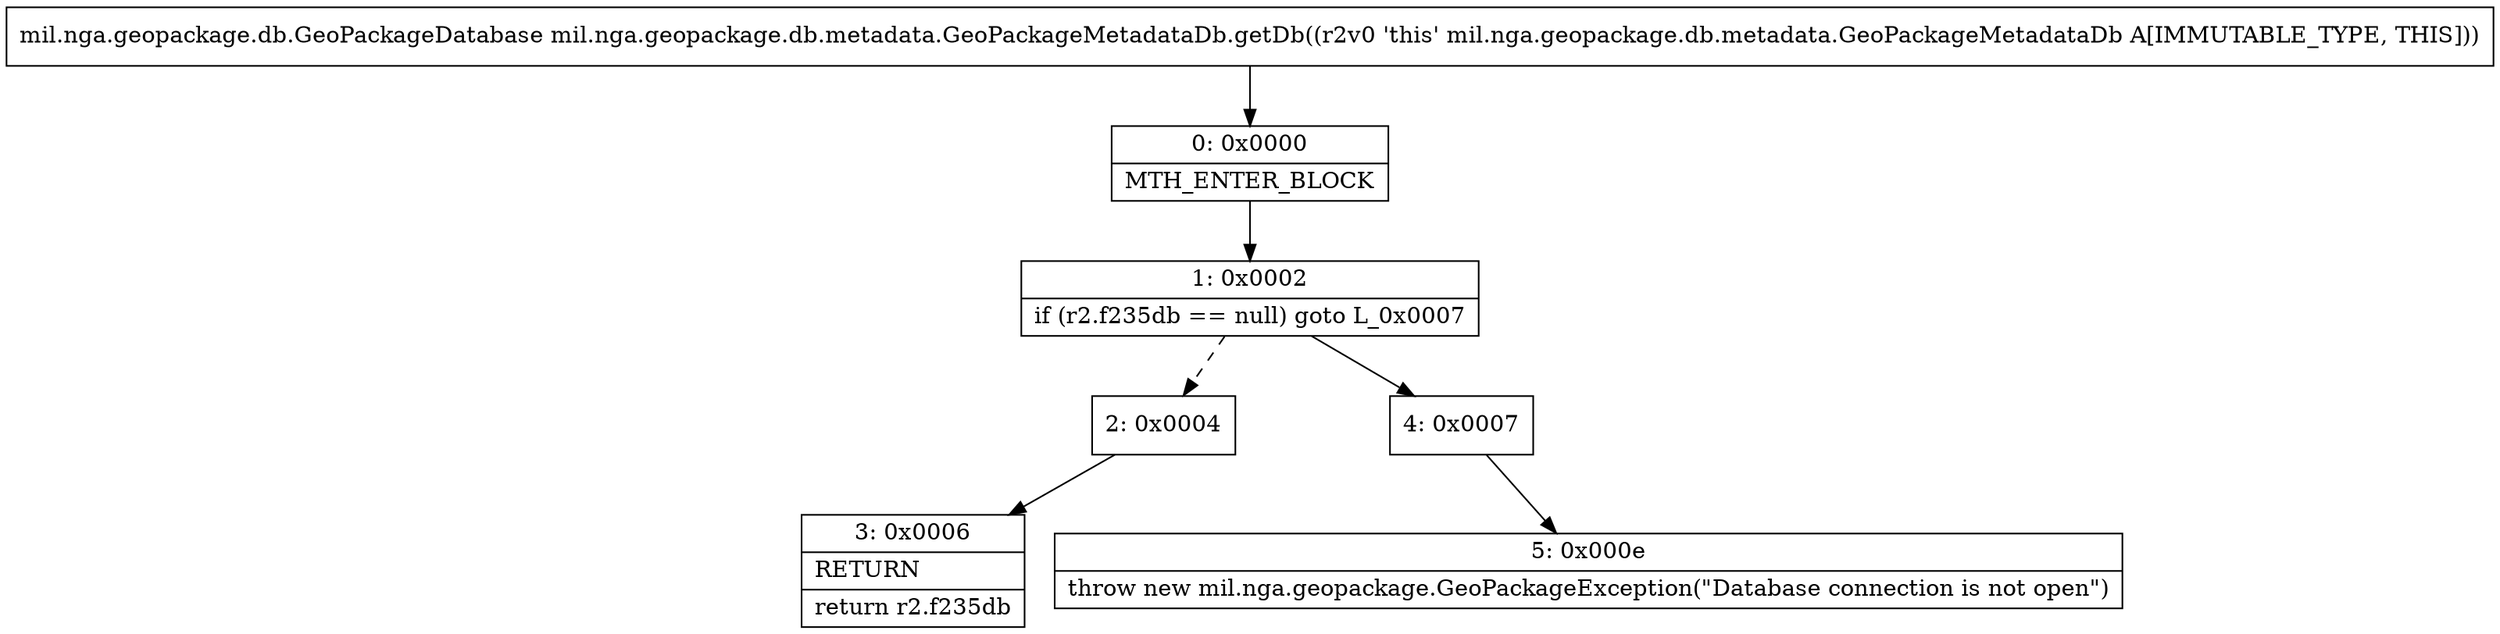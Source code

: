digraph "CFG formil.nga.geopackage.db.metadata.GeoPackageMetadataDb.getDb()Lmil\/nga\/geopackage\/db\/GeoPackageDatabase;" {
Node_0 [shape=record,label="{0\:\ 0x0000|MTH_ENTER_BLOCK\l}"];
Node_1 [shape=record,label="{1\:\ 0x0002|if (r2.f235db == null) goto L_0x0007\l}"];
Node_2 [shape=record,label="{2\:\ 0x0004}"];
Node_3 [shape=record,label="{3\:\ 0x0006|RETURN\l|return r2.f235db\l}"];
Node_4 [shape=record,label="{4\:\ 0x0007}"];
Node_5 [shape=record,label="{5\:\ 0x000e|throw new mil.nga.geopackage.GeoPackageException(\"Database connection is not open\")\l}"];
MethodNode[shape=record,label="{mil.nga.geopackage.db.GeoPackageDatabase mil.nga.geopackage.db.metadata.GeoPackageMetadataDb.getDb((r2v0 'this' mil.nga.geopackage.db.metadata.GeoPackageMetadataDb A[IMMUTABLE_TYPE, THIS])) }"];
MethodNode -> Node_0;
Node_0 -> Node_1;
Node_1 -> Node_2[style=dashed];
Node_1 -> Node_4;
Node_2 -> Node_3;
Node_4 -> Node_5;
}

